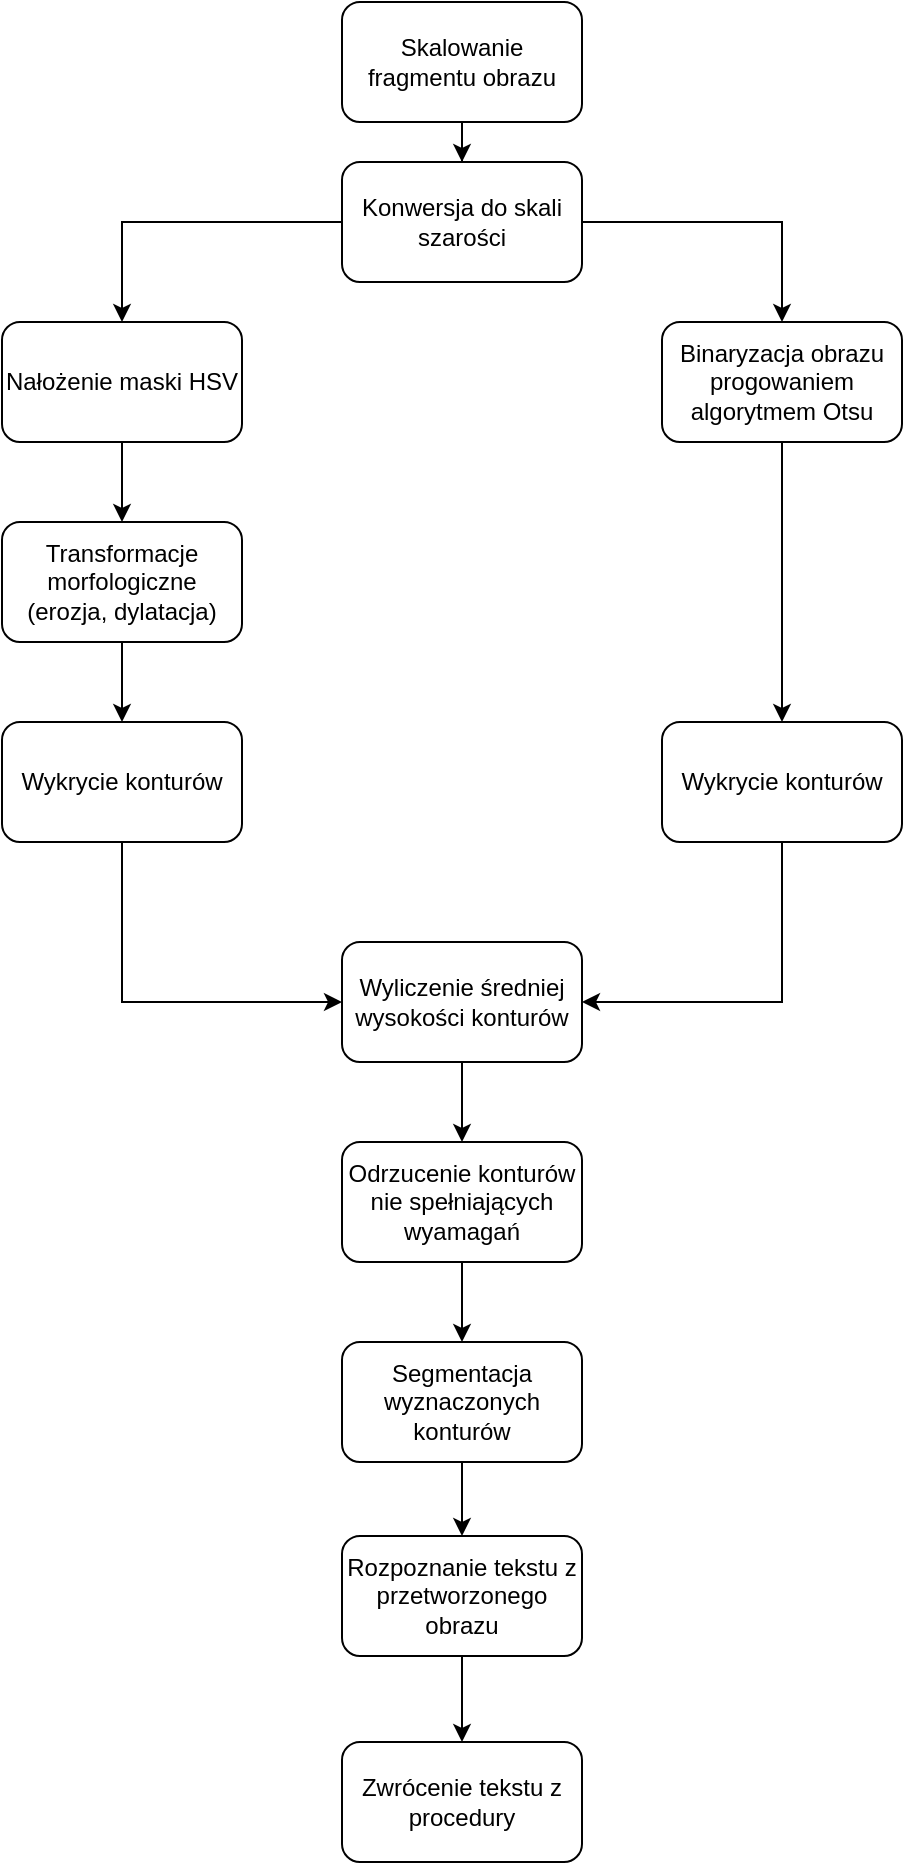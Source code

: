<mxfile version="20.2.7" type="device"><diagram id="3shmFHRcJ96mmUnZkGQp" name="Page-1"><mxGraphModel dx="1362" dy="773" grid="1" gridSize="10" guides="1" tooltips="1" connect="1" arrows="1" fold="1" page="1" pageScale="1" pageWidth="1169" pageHeight="827" math="0" shadow="0"><root><mxCell id="0"/><mxCell id="1" parent="0"/><mxCell id="-2bgJWsp5L26Ut0P7dSs-4" value="" style="edgeStyle=orthogonalEdgeStyle;rounded=0;orthogonalLoop=1;jettySize=auto;html=1;" edge="1" parent="1" source="-2bgJWsp5L26Ut0P7dSs-2" target="-2bgJWsp5L26Ut0P7dSs-3"><mxGeometry relative="1" as="geometry"/></mxCell><mxCell id="-2bgJWsp5L26Ut0P7dSs-2" value="Skalowanie fragmentu obrazu" style="rounded=1;whiteSpace=wrap;html=1;" vertex="1" parent="1"><mxGeometry x="490" y="60" width="120" height="60" as="geometry"/></mxCell><mxCell id="-2bgJWsp5L26Ut0P7dSs-6" value="" style="edgeStyle=orthogonalEdgeStyle;rounded=0;orthogonalLoop=1;jettySize=auto;html=1;" edge="1" parent="1" source="-2bgJWsp5L26Ut0P7dSs-3" target="-2bgJWsp5L26Ut0P7dSs-5"><mxGeometry relative="1" as="geometry"><Array as="points"><mxPoint x="710" y="170"/></Array></mxGeometry></mxCell><mxCell id="-2bgJWsp5L26Ut0P7dSs-10" style="edgeStyle=orthogonalEdgeStyle;rounded=0;orthogonalLoop=1;jettySize=auto;html=1;" edge="1" parent="1" source="-2bgJWsp5L26Ut0P7dSs-3" target="-2bgJWsp5L26Ut0P7dSs-9"><mxGeometry relative="1" as="geometry"/></mxCell><mxCell id="-2bgJWsp5L26Ut0P7dSs-3" value="Konwersja do skali szarości" style="whiteSpace=wrap;html=1;rounded=1;" vertex="1" parent="1"><mxGeometry x="490" y="140" width="120" height="60" as="geometry"/></mxCell><mxCell id="-2bgJWsp5L26Ut0P7dSs-8" value="" style="edgeStyle=orthogonalEdgeStyle;rounded=0;orthogonalLoop=1;jettySize=auto;html=1;" edge="1" parent="1" source="-2bgJWsp5L26Ut0P7dSs-5" target="-2bgJWsp5L26Ut0P7dSs-7"><mxGeometry relative="1" as="geometry"/></mxCell><mxCell id="-2bgJWsp5L26Ut0P7dSs-5" value="Binaryzacja obrazu&lt;br&gt;progowaniem algorytmem Otsu" style="whiteSpace=wrap;html=1;rounded=1;" vertex="1" parent="1"><mxGeometry x="650" y="220" width="120" height="60" as="geometry"/></mxCell><mxCell id="-2bgJWsp5L26Ut0P7dSs-17" style="edgeStyle=orthogonalEdgeStyle;rounded=0;orthogonalLoop=1;jettySize=auto;html=1;exitX=0.5;exitY=1;exitDx=0;exitDy=0;entryX=1;entryY=0.5;entryDx=0;entryDy=0;" edge="1" parent="1" source="-2bgJWsp5L26Ut0P7dSs-7" target="-2bgJWsp5L26Ut0P7dSs-18"><mxGeometry relative="1" as="geometry"><mxPoint x="610" y="560" as="targetPoint"/></mxGeometry></mxCell><mxCell id="-2bgJWsp5L26Ut0P7dSs-7" value="Wykrycie konturów" style="whiteSpace=wrap;html=1;rounded=1;" vertex="1" parent="1"><mxGeometry x="650" y="420" width="120" height="60" as="geometry"/></mxCell><mxCell id="-2bgJWsp5L26Ut0P7dSs-13" style="edgeStyle=orthogonalEdgeStyle;rounded=0;orthogonalLoop=1;jettySize=auto;html=1;exitX=0.5;exitY=1;exitDx=0;exitDy=0;" edge="1" parent="1" source="-2bgJWsp5L26Ut0P7dSs-9" target="-2bgJWsp5L26Ut0P7dSs-11"><mxGeometry relative="1" as="geometry"/></mxCell><mxCell id="-2bgJWsp5L26Ut0P7dSs-9" value="Nałożenie maski HSV" style="rounded=1;whiteSpace=wrap;html=1;" vertex="1" parent="1"><mxGeometry x="320" y="220" width="120" height="60" as="geometry"/></mxCell><mxCell id="-2bgJWsp5L26Ut0P7dSs-14" style="edgeStyle=orthogonalEdgeStyle;rounded=0;orthogonalLoop=1;jettySize=auto;html=1;exitX=0.5;exitY=1;exitDx=0;exitDy=0;entryX=0.5;entryY=0;entryDx=0;entryDy=0;" edge="1" parent="1" source="-2bgJWsp5L26Ut0P7dSs-11" target="-2bgJWsp5L26Ut0P7dSs-12"><mxGeometry relative="1" as="geometry"/></mxCell><mxCell id="-2bgJWsp5L26Ut0P7dSs-11" value="Transformacje morfologiczne (erozja, dylatacja)" style="rounded=1;whiteSpace=wrap;html=1;" vertex="1" parent="1"><mxGeometry x="320" y="320" width="120" height="60" as="geometry"/></mxCell><mxCell id="-2bgJWsp5L26Ut0P7dSs-16" style="edgeStyle=orthogonalEdgeStyle;rounded=0;orthogonalLoop=1;jettySize=auto;html=1;exitX=0.5;exitY=1;exitDx=0;exitDy=0;entryX=0;entryY=0.5;entryDx=0;entryDy=0;" edge="1" parent="1" source="-2bgJWsp5L26Ut0P7dSs-12" target="-2bgJWsp5L26Ut0P7dSs-18"><mxGeometry relative="1" as="geometry"><mxPoint x="490" y="560" as="targetPoint"/></mxGeometry></mxCell><mxCell id="-2bgJWsp5L26Ut0P7dSs-12" value="Wykrycie konturów" style="whiteSpace=wrap;html=1;rounded=1;" vertex="1" parent="1"><mxGeometry x="320" y="420" width="120" height="60" as="geometry"/></mxCell><mxCell id="-2bgJWsp5L26Ut0P7dSs-20" style="edgeStyle=orthogonalEdgeStyle;rounded=0;orthogonalLoop=1;jettySize=auto;html=1;exitX=0.5;exitY=1;exitDx=0;exitDy=0;entryX=0.5;entryY=0;entryDx=0;entryDy=0;" edge="1" parent="1" source="-2bgJWsp5L26Ut0P7dSs-18" target="-2bgJWsp5L26Ut0P7dSs-19"><mxGeometry relative="1" as="geometry"/></mxCell><mxCell id="-2bgJWsp5L26Ut0P7dSs-18" value="Wyliczenie średniej wysokości konturów" style="rounded=1;whiteSpace=wrap;html=1;" vertex="1" parent="1"><mxGeometry x="490" y="530" width="120" height="60" as="geometry"/></mxCell><mxCell id="-2bgJWsp5L26Ut0P7dSs-22" style="edgeStyle=orthogonalEdgeStyle;rounded=0;orthogonalLoop=1;jettySize=auto;html=1;exitX=0.5;exitY=1;exitDx=0;exitDy=0;entryX=0.5;entryY=0;entryDx=0;entryDy=0;" edge="1" parent="1" source="-2bgJWsp5L26Ut0P7dSs-19" target="-2bgJWsp5L26Ut0P7dSs-21"><mxGeometry relative="1" as="geometry"/></mxCell><mxCell id="-2bgJWsp5L26Ut0P7dSs-19" value="Odrzucenie konturów nie spełniających wyamagań" style="rounded=1;whiteSpace=wrap;html=1;" vertex="1" parent="1"><mxGeometry x="490" y="630" width="120" height="60" as="geometry"/></mxCell><mxCell id="-2bgJWsp5L26Ut0P7dSs-24" value="" style="edgeStyle=orthogonalEdgeStyle;rounded=0;orthogonalLoop=1;jettySize=auto;html=1;" edge="1" parent="1" source="-2bgJWsp5L26Ut0P7dSs-21" target="-2bgJWsp5L26Ut0P7dSs-23"><mxGeometry relative="1" as="geometry"/></mxCell><mxCell id="-2bgJWsp5L26Ut0P7dSs-21" value="Segmentacja wyznaczonych konturów" style="rounded=1;whiteSpace=wrap;html=1;" vertex="1" parent="1"><mxGeometry x="490" y="730" width="120" height="60" as="geometry"/></mxCell><mxCell id="-2bgJWsp5L26Ut0P7dSs-26" style="edgeStyle=orthogonalEdgeStyle;rounded=0;orthogonalLoop=1;jettySize=auto;html=1;exitX=0.5;exitY=1;exitDx=0;exitDy=0;entryX=0.5;entryY=0;entryDx=0;entryDy=0;" edge="1" parent="1" source="-2bgJWsp5L26Ut0P7dSs-23" target="-2bgJWsp5L26Ut0P7dSs-25"><mxGeometry relative="1" as="geometry"/></mxCell><mxCell id="-2bgJWsp5L26Ut0P7dSs-23" value="Rozpoznanie tekstu z przetworzonego obrazu" style="whiteSpace=wrap;html=1;rounded=1;" vertex="1" parent="1"><mxGeometry x="490" y="827" width="120" height="60" as="geometry"/></mxCell><mxCell id="-2bgJWsp5L26Ut0P7dSs-25" value="Zwrócenie tekstu z procedury" style="rounded=1;whiteSpace=wrap;html=1;" vertex="1" parent="1"><mxGeometry x="490" y="930" width="120" height="60" as="geometry"/></mxCell></root></mxGraphModel></diagram></mxfile>